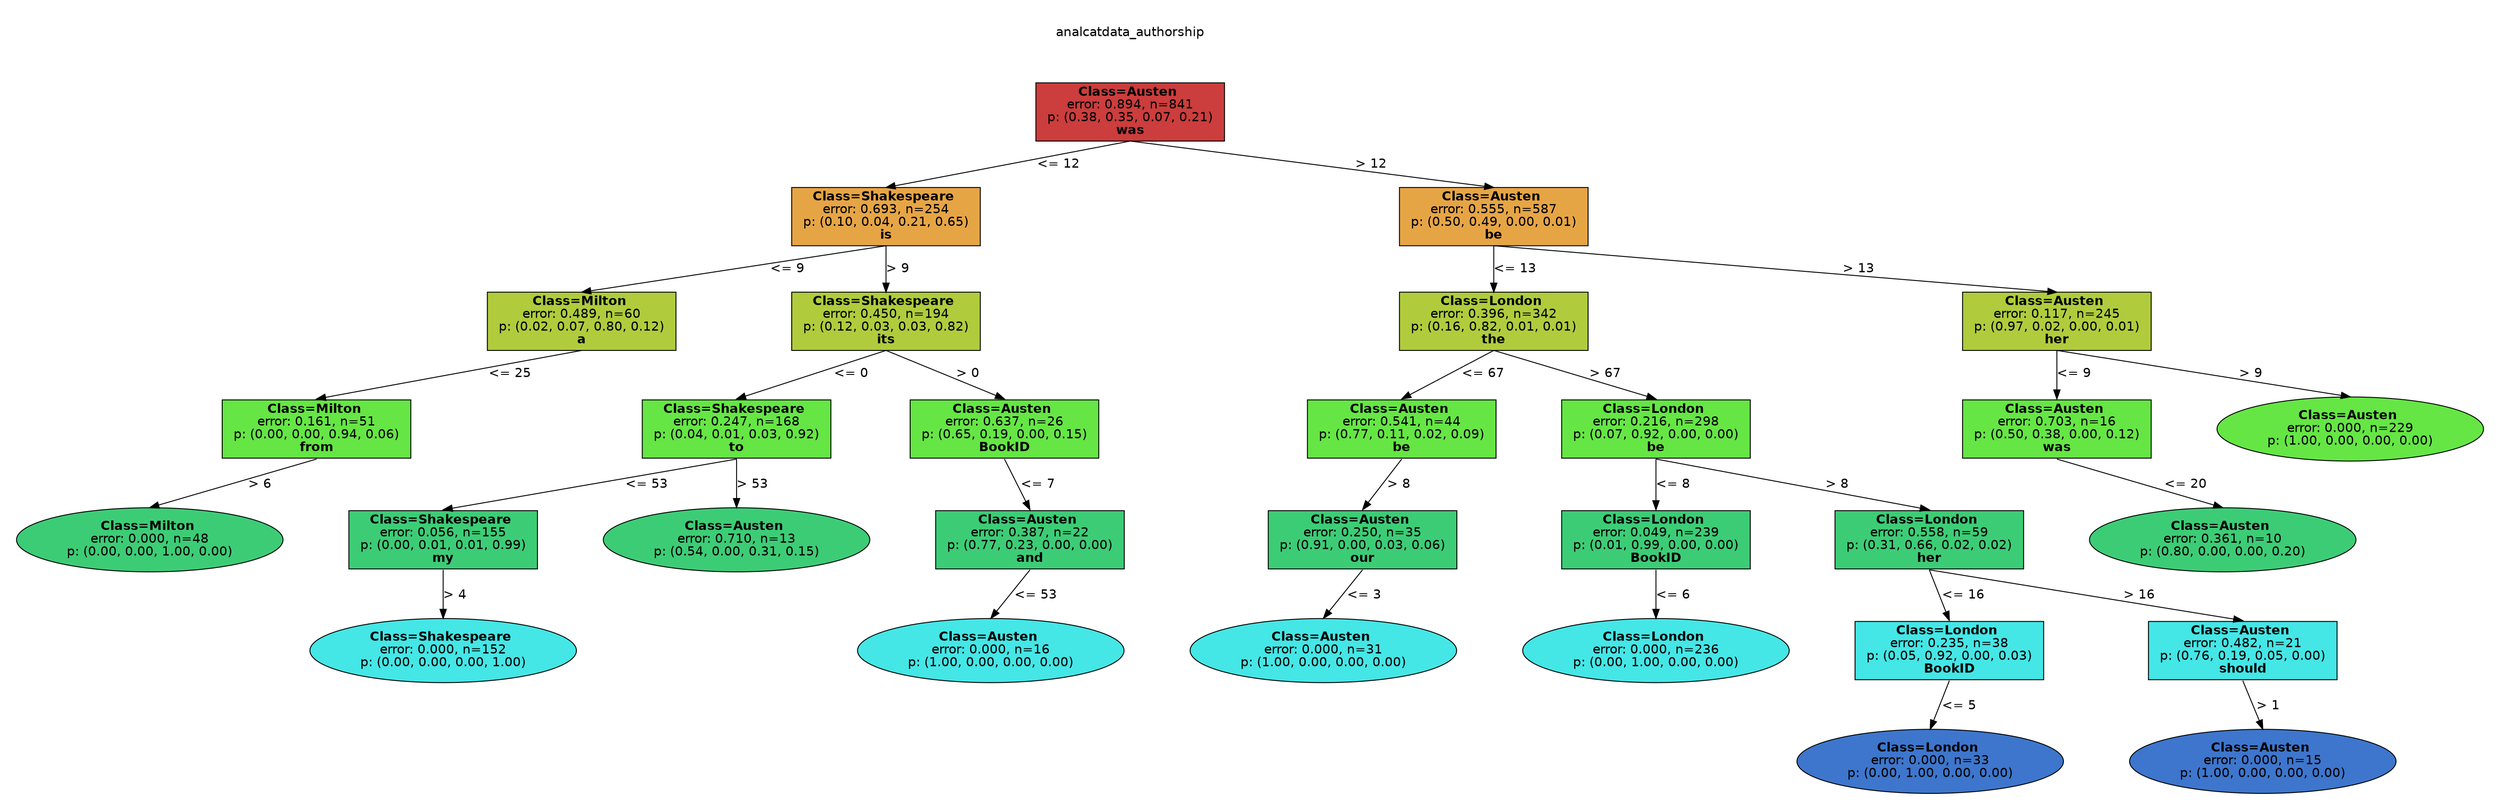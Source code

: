 digraph Tree {
splines=false;
graph [pad=".25", ranksep="0.5", nodesep="1"];
node [shape=rect, style="filled", color="black", fontname="helvetica",fillcolor="white"] ;
edge [fontname="helvetica"] ;
0 [label="analcatdata_authorship", shape=plaintext];
0:s -> 1:n [style=invis];   
1 [label=<<b> Class=Austen </b> <br/> error: 0.894, n=841 <br/> p: (0.38, 0.35, 0.07, 0.21) <br/><b>was</b>>, fillcolor="0.000 0.7 0.800", shape="rect"];
2 [label=<<b> Class=Shakespeare </b> <br/> error: 0.693, n=254 <br/> p: (0.10, 0.04, 0.21, 0.65) <br/><b>is</b>>, fillcolor="0.100 0.7 0.900", shape="rect"];
1:s -> 2:n [label="<= 12"] ;
3 [label=<<b> Class=Milton </b> <br/> error: 0.489, n=60 <br/> p: (0.02, 0.07, 0.80, 0.12) <br/><b>a</b>>, fillcolor="0.200 0.7 0.800", shape="rect"];
2:s -> 3:n [label="<= 9"] ;
4 [label=<<b> Class=Milton </b> <br/> error: 0.161, n=51 <br/> p: (0.00, 0.00, 0.94, 0.06) <br/><b>from</b>>, fillcolor="0.300 0.7 0.900", shape="rect"];
3:s -> 4:n [label="<= 25"] ;
5 [label=<<b> Class=Milton </b> <br/> error: 0.000, n=48 <br/> p: (0.00, 0.00, 1.00, 0.00) >, fillcolor="0.400 0.7 0.800", shape="oval"];
4:s -> 5:n [label="> 6"] ;
6 [label=<<b> Class=Shakespeare </b> <br/> error: 0.450, n=194 <br/> p: (0.12, 0.03, 0.03, 0.82) <br/><b>its</b>>, fillcolor="0.200 0.7 0.800", shape="rect"];
2:s -> 6:n [label="> 9"] ;
7 [label=<<b> Class=Shakespeare </b> <br/> error: 0.247, n=168 <br/> p: (0.04, 0.01, 0.03, 0.92) <br/><b>to</b>>, fillcolor="0.300 0.7 0.900", shape="rect"];
6:s -> 7:n [label="<= 0"] ;
8 [label=<<b> Class=Shakespeare </b> <br/> error: 0.056, n=155 <br/> p: (0.00, 0.01, 0.01, 0.99) <br/><b>my</b>>, fillcolor="0.400 0.7 0.800", shape="rect"];
7:s -> 8:n [label="<= 53"] ;
9 [label=<<b> Class=Shakespeare </b> <br/> error: 0.000, n=152 <br/> p: (0.00, 0.00, 0.00, 1.00) >, fillcolor="0.500 0.7 0.900", shape="oval"];
8:s -> 9:n [label="> 4"] ;
10 [label=<<b> Class=Austen </b> <br/> error: 0.710, n=13 <br/> p: (0.54, 0.00, 0.31, 0.15) >, fillcolor="0.400 0.7 0.800", shape="oval"];
7:s -> 10:n [label="> 53"] ;
11 [label=<<b> Class=Austen </b> <br/> error: 0.637, n=26 <br/> p: (0.65, 0.19, 0.00, 0.15) <br/><b>BookID</b>>, fillcolor="0.300 0.7 0.900", shape="rect"];
6:s -> 11:n [label="> 0"] ;
12 [label=<<b> Class=Austen </b> <br/> error: 0.387, n=22 <br/> p: (0.77, 0.23, 0.00, 0.00) <br/><b>and</b>>, fillcolor="0.400 0.7 0.800", shape="rect"];
11:s -> 12:n [label="<= 7"] ;
13 [label=<<b> Class=Austen </b> <br/> error: 0.000, n=16 <br/> p: (1.00, 0.00, 0.00, 0.00) >, fillcolor="0.500 0.7 0.900", shape="oval"];
12:s -> 13:n [label="<= 53"] ;
14 [label=<<b> Class=Austen </b> <br/> error: 0.555, n=587 <br/> p: (0.50, 0.49, 0.00, 0.01) <br/><b>be</b>>, fillcolor="0.100 0.7 0.900", shape="rect"];
1:s -> 14:n [label="> 12"] ;
15 [label=<<b> Class=London </b> <br/> error: 0.396, n=342 <br/> p: (0.16, 0.82, 0.01, 0.01) <br/><b>the</b>>, fillcolor="0.200 0.7 0.800", shape="rect"];
14:s -> 15:n [label="<= 13"] ;
16 [label=<<b> Class=Austen </b> <br/> error: 0.541, n=44 <br/> p: (0.77, 0.11, 0.02, 0.09) <br/><b>be</b>>, fillcolor="0.300 0.7 0.900", shape="rect"];
15:s -> 16:n [label="<= 67"] ;
17 [label=<<b> Class=Austen </b> <br/> error: 0.250, n=35 <br/> p: (0.91, 0.00, 0.03, 0.06) <br/><b>our</b>>, fillcolor="0.400 0.7 0.800", shape="rect"];
16:s -> 17:n [label="> 8"] ;
18 [label=<<b> Class=Austen </b> <br/> error: 0.000, n=31 <br/> p: (1.00, 0.00, 0.00, 0.00) >, fillcolor="0.500 0.7 0.900", shape="oval"];
17:s -> 18:n [label="<= 3"] ;
19 [label=<<b> Class=London </b> <br/> error: 0.216, n=298 <br/> p: (0.07, 0.92, 0.00, 0.00) <br/><b>be</b>>, fillcolor="0.300 0.7 0.900", shape="rect"];
15:s -> 19:n [label="> 67"] ;
20 [label=<<b> Class=London </b> <br/> error: 0.049, n=239 <br/> p: (0.01, 0.99, 0.00, 0.00) <br/><b>BookID</b>>, fillcolor="0.400 0.7 0.800", shape="rect"];
19:s -> 20:n [label="<= 8"] ;
21 [label=<<b> Class=London </b> <br/> error: 0.000, n=236 <br/> p: (0.00, 1.00, 0.00, 0.00) >, fillcolor="0.500 0.7 0.900", shape="oval"];
20:s -> 21:n [label="<= 6"] ;
22 [label=<<b> Class=London </b> <br/> error: 0.558, n=59 <br/> p: (0.31, 0.66, 0.02, 0.02) <br/><b>her</b>>, fillcolor="0.400 0.7 0.800", shape="rect"];
19:s -> 22:n [label="> 8"] ;
23 [label=<<b> Class=London </b> <br/> error: 0.235, n=38 <br/> p: (0.05, 0.92, 0.00, 0.03) <br/><b>BookID</b>>, fillcolor="0.500 0.7 0.900", shape="rect"];
22:s -> 23:n [label="<= 16"] ;
24 [label=<<b> Class=London </b> <br/> error: 0.000, n=33 <br/> p: (0.00, 1.00, 0.00, 0.00) >, fillcolor="0.600 0.7 0.800", shape="oval"];
23:s -> 24:n [label="<= 5"] ;
25 [label=<<b> Class=Austen </b> <br/> error: 0.482, n=21 <br/> p: (0.76, 0.19, 0.05, 0.00) <br/><b>should</b>>, fillcolor="0.500 0.7 0.900", shape="rect"];
22:s -> 25:n [label="> 16"] ;
26 [label=<<b> Class=Austen </b> <br/> error: 0.000, n=15 <br/> p: (1.00, 0.00, 0.00, 0.00) >, fillcolor="0.600 0.7 0.800", shape="oval"];
25:s -> 26:n [label="> 1"] ;
27 [label=<<b> Class=Austen </b> <br/> error: 0.117, n=245 <br/> p: (0.97, 0.02, 0.00, 0.01) <br/><b>her</b>>, fillcolor="0.200 0.7 0.800", shape="rect"];
14:s -> 27:n [label="> 13"] ;
28 [label=<<b> Class=Austen </b> <br/> error: 0.703, n=16 <br/> p: (0.50, 0.38, 0.00, 0.12) <br/><b>was</b>>, fillcolor="0.300 0.7 0.900", shape="rect"];
27:s -> 28:n [label="<= 9"] ;
29 [label=<<b> Class=Austen </b> <br/> error: 0.361, n=10 <br/> p: (0.80, 0.00, 0.00, 0.20) >, fillcolor="0.400 0.7 0.800", shape="oval"];
28:s -> 29:n [label="<= 20"] ;
30 [label=<<b> Class=Austen </b> <br/> error: 0.000, n=229 <br/> p: (1.00, 0.00, 0.00, 0.00) >, fillcolor="0.300 0.7 0.900", shape="oval"];
27:s -> 30:n [label="> 9"] ;

}